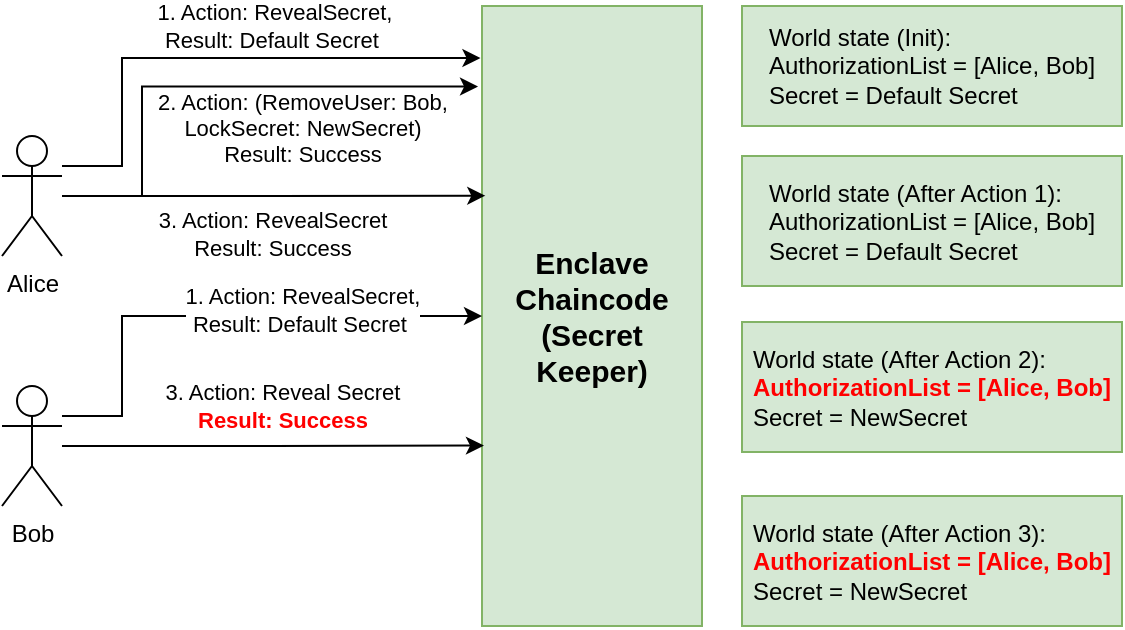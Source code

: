 <mxfile version="24.3.1" type="github">
  <diagram name="Page-1" id="7GMT-beZkwUedmG0-DxE">
    <mxGraphModel dx="1026" dy="720" grid="1" gridSize="10" guides="1" tooltips="1" connect="1" arrows="1" fold="1" page="1" pageScale="1" pageWidth="850" pageHeight="1100" math="0" shadow="0">
      <root>
        <mxCell id="0" />
        <mxCell id="1" parent="0" />
        <mxCell id="VhOXe49pOfOXTvqwYOba-44" value="&lt;b&gt;&lt;font style=&quot;font-size: 15px;&quot;&gt;Enclave Chaincode&lt;br&gt;(Secret Keeper)&lt;br&gt;&lt;/font&gt;&lt;/b&gt;" style="rounded=0;whiteSpace=wrap;html=1;fillColor=#d5e8d4;strokeColor=#82b366;" parent="1" vertex="1">
          <mxGeometry x="290" y="20" width="110" height="310" as="geometry" />
        </mxCell>
        <mxCell id="VhOXe49pOfOXTvqwYOba-45" value="&lt;div style=&quot;text-align: left;&quot;&gt;&lt;span style=&quot;background-color: initial;&quot;&gt;World state (Init):&lt;/span&gt;&lt;/div&gt;&lt;div style=&quot;text-align: left;&quot;&gt;&lt;span style=&quot;background-color: initial;&quot;&gt;AuthorizationList = [Alice, Bob]&lt;/span&gt;&lt;/div&gt;&lt;div style=&quot;text-align: left;&quot;&gt;&lt;span style=&quot;background-color: initial;&quot;&gt;Secret = Default Secret&lt;/span&gt;&lt;/div&gt;" style="rounded=0;whiteSpace=wrap;html=1;fillColor=#d5e8d4;strokeColor=#82b366;" parent="1" vertex="1">
          <mxGeometry x="420" y="20" width="190" height="60" as="geometry" />
        </mxCell>
        <mxCell id="VhOXe49pOfOXTvqwYOba-57" style="edgeStyle=orthogonalEdgeStyle;rounded=0;orthogonalLoop=1;jettySize=auto;html=1;entryX=-0.007;entryY=0.084;entryDx=0;entryDy=0;entryPerimeter=0;" parent="1" source="VhOXe49pOfOXTvqwYOba-46" target="VhOXe49pOfOXTvqwYOba-44" edge="1">
          <mxGeometry relative="1" as="geometry">
            <Array as="points">
              <mxPoint x="110" y="100" />
              <mxPoint x="110" y="46" />
            </Array>
          </mxGeometry>
        </mxCell>
        <mxCell id="VhOXe49pOfOXTvqwYOba-59" value="1. Action: RevealSecret,&lt;br&gt;Result: Default Secret&amp;nbsp;" style="edgeLabel;html=1;align=center;verticalAlign=middle;resizable=0;points=[];" parent="VhOXe49pOfOXTvqwYOba-57" vertex="1" connectable="0">
          <mxGeometry x="-0.07" y="1" relative="1" as="geometry">
            <mxPoint x="37" y="-15" as="offset" />
          </mxGeometry>
        </mxCell>
        <mxCell id="VhOXe49pOfOXTvqwYOba-60" style="edgeStyle=orthogonalEdgeStyle;rounded=0;orthogonalLoop=1;jettySize=auto;html=1;entryX=-0.018;entryY=0.13;entryDx=0;entryDy=0;entryPerimeter=0;" parent="1" source="VhOXe49pOfOXTvqwYOba-46" target="VhOXe49pOfOXTvqwYOba-44" edge="1">
          <mxGeometry relative="1" as="geometry">
            <mxPoint x="200" y="130" as="targetPoint" />
            <Array as="points">
              <mxPoint x="120" y="115" />
              <mxPoint x="120" y="60" />
            </Array>
          </mxGeometry>
        </mxCell>
        <mxCell id="VhOXe49pOfOXTvqwYOba-61" value="2. Action: (RemoveUser: Bob, &lt;br&gt;LockSecret: NewSecret)&lt;br&gt;Result: Success" style="edgeLabel;html=1;align=center;verticalAlign=middle;resizable=0;points=[];" parent="VhOXe49pOfOXTvqwYOba-60" vertex="1" connectable="0">
          <mxGeometry x="0.039" y="1" relative="1" as="geometry">
            <mxPoint x="38" y="21" as="offset" />
          </mxGeometry>
        </mxCell>
        <mxCell id="VhOXe49pOfOXTvqwYOba-62" style="edgeStyle=orthogonalEdgeStyle;rounded=0;orthogonalLoop=1;jettySize=auto;html=1;entryX=0.015;entryY=0.306;entryDx=0;entryDy=0;entryPerimeter=0;" parent="1" source="VhOXe49pOfOXTvqwYOba-46" target="VhOXe49pOfOXTvqwYOba-44" edge="1">
          <mxGeometry relative="1" as="geometry" />
        </mxCell>
        <mxCell id="VhOXe49pOfOXTvqwYOba-63" value="3. Action: RevealSecret&lt;br&gt;Result: Success" style="edgeLabel;html=1;align=center;verticalAlign=middle;resizable=0;points=[];" parent="VhOXe49pOfOXTvqwYOba-62" vertex="1" connectable="0">
          <mxGeometry x="-0.242" y="-2" relative="1" as="geometry">
            <mxPoint x="24" y="17" as="offset" />
          </mxGeometry>
        </mxCell>
        <mxCell id="VhOXe49pOfOXTvqwYOba-46" value="Alice" style="shape=umlActor;verticalLabelPosition=bottom;verticalAlign=top;html=1;outlineConnect=0;" parent="1" vertex="1">
          <mxGeometry x="50" y="85" width="30" height="60" as="geometry" />
        </mxCell>
        <mxCell id="VhOXe49pOfOXTvqwYOba-67" style="edgeStyle=orthogonalEdgeStyle;rounded=0;orthogonalLoop=1;jettySize=auto;html=1;entryX=0;entryY=0.5;entryDx=0;entryDy=0;" parent="1" source="VhOXe49pOfOXTvqwYOba-47" target="VhOXe49pOfOXTvqwYOba-44" edge="1">
          <mxGeometry relative="1" as="geometry">
            <mxPoint x="130" y="210" as="sourcePoint" />
            <Array as="points">
              <mxPoint x="110" y="225" />
              <mxPoint x="110" y="175" />
            </Array>
          </mxGeometry>
        </mxCell>
        <mxCell id="VhOXe49pOfOXTvqwYOba-68" value="1. Action: RevealSecret,&lt;br style=&quot;border-color: var(--border-color);&quot;&gt;Result: Default Secret&amp;nbsp;" style="edgeLabel;html=1;align=center;verticalAlign=middle;resizable=0;points=[];" parent="VhOXe49pOfOXTvqwYOba-67" vertex="1" connectable="0">
          <mxGeometry x="0.146" y="3" relative="1" as="geometry">
            <mxPoint x="21" as="offset" />
          </mxGeometry>
        </mxCell>
        <mxCell id="VhOXe49pOfOXTvqwYOba-73" style="edgeStyle=orthogonalEdgeStyle;rounded=0;orthogonalLoop=1;jettySize=auto;html=1;entryX=0.009;entryY=0.709;entryDx=0;entryDy=0;entryPerimeter=0;" parent="1" source="VhOXe49pOfOXTvqwYOba-47" target="VhOXe49pOfOXTvqwYOba-44" edge="1">
          <mxGeometry relative="1" as="geometry" />
        </mxCell>
        <mxCell id="VhOXe49pOfOXTvqwYOba-74" value="3. Action: Reveal Secret&lt;br&gt;&lt;b&gt;&lt;font color=&quot;#ff0000&quot;&gt;Result: Success&lt;/font&gt;&lt;/b&gt;" style="edgeLabel;html=1;align=center;verticalAlign=middle;resizable=0;points=[];" parent="VhOXe49pOfOXTvqwYOba-73" vertex="1" connectable="0">
          <mxGeometry x="-0.093" y="-1" relative="1" as="geometry">
            <mxPoint x="14" y="-21" as="offset" />
          </mxGeometry>
        </mxCell>
        <mxCell id="VhOXe49pOfOXTvqwYOba-47" value="Bob" style="shape=umlActor;verticalLabelPosition=bottom;verticalAlign=top;html=1;outlineConnect=0;" parent="1" vertex="1">
          <mxGeometry x="50" y="210" width="30" height="60" as="geometry" />
        </mxCell>
        <mxCell id="VhOXe49pOfOXTvqwYOba-51" value="&lt;div style=&quot;text-align: left;&quot;&gt;&lt;span style=&quot;background-color: initial;&quot;&gt;World state (After Action 1):&lt;/span&gt;&lt;/div&gt;&lt;div style=&quot;text-align: left;&quot;&gt;&lt;span style=&quot;background-color: initial;&quot;&gt;AuthorizationList = [Alice, Bob]&lt;/span&gt;&lt;/div&gt;&lt;div style=&quot;text-align: left;&quot;&gt;&lt;span style=&quot;background-color: initial;&quot;&gt;Secret = Default Secret&lt;/span&gt;&lt;/div&gt;" style="rounded=0;whiteSpace=wrap;html=1;fillColor=#d5e8d4;strokeColor=#82b366;" parent="1" vertex="1">
          <mxGeometry x="420" y="95" width="190" height="65" as="geometry" />
        </mxCell>
        <mxCell id="VhOXe49pOfOXTvqwYOba-53" value="&lt;div style=&quot;text-align: left;&quot;&gt;&lt;span style=&quot;background-color: initial;&quot;&gt;World state (After Action 2):&lt;/span&gt;&lt;/div&gt;&lt;div style=&quot;text-align: left;&quot;&gt;&lt;span style=&quot;background-color: initial;&quot;&gt;&lt;b&gt;&lt;font color=&quot;#ff0000&quot;&gt;AuthorizationList = [Alice, Bob]&lt;/font&gt;&lt;/b&gt;&lt;/span&gt;&lt;/div&gt;&lt;div style=&quot;text-align: left;&quot;&gt;&lt;span style=&quot;background-color: initial;&quot;&gt;Secret = NewSecret&lt;/span&gt;&lt;/div&gt;" style="rounded=0;whiteSpace=wrap;html=1;fillColor=#d5e8d4;strokeColor=#82b366;" parent="1" vertex="1">
          <mxGeometry x="420" y="178" width="190" height="65" as="geometry" />
        </mxCell>
        <mxCell id="VhOXe49pOfOXTvqwYOba-55" value="&lt;div style=&quot;text-align: left;&quot;&gt;&lt;span style=&quot;background-color: initial;&quot;&gt;World state (After Action 3):&lt;/span&gt;&lt;/div&gt;&lt;div style=&quot;text-align: left;&quot;&gt;&lt;span style=&quot;background-color: initial;&quot;&gt;&lt;b&gt;&lt;font color=&quot;#ff0000&quot;&gt;AuthorizationList = [Alice, Bob]&lt;/font&gt;&lt;/b&gt;&lt;/span&gt;&lt;/div&gt;&lt;div style=&quot;text-align: left;&quot;&gt;&lt;span style=&quot;background-color: initial;&quot;&gt;Secret = NewSecret&lt;/span&gt;&lt;/div&gt;" style="rounded=0;whiteSpace=wrap;html=1;fillColor=#d5e8d4;strokeColor=#82b366;" parent="1" vertex="1">
          <mxGeometry x="420" y="265" width="190" height="65" as="geometry" />
        </mxCell>
      </root>
    </mxGraphModel>
  </diagram>
</mxfile>
